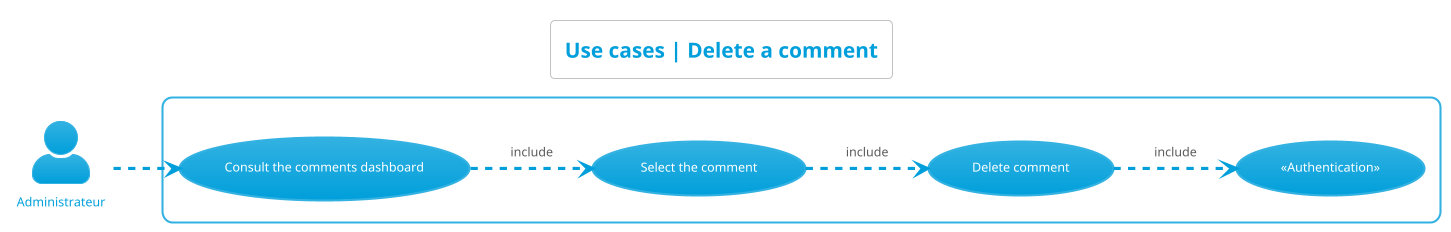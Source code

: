@startuml use_cases__delete_comment
left to right direction
skinparam actorStyle Awesome
!theme bluegray
skinparam backgroundcolor White

'Titre'
title Use cases | Delete a comment

'Acteur'
actor "Administrateur" as Administrateur

'Rectangle'
rectangle {
    'Authentification'
    "«Authentication»" as (Authentification)

    'Administrateur'
    "Consult the comments dashboard" as (ConsulterTDBCommentaires)
    "Select the comment" as (SelectionnerCommentaire)
    "Delete comment" as (SupprimerCommentaire)

    'Déroulement'
    :Administrateur: -.> (ConsulterTDBCommentaires)
    (ConsulterTDBCommentaires) -.> (SelectionnerCommentaire) : include
    (SelectionnerCommentaire) -.> (SupprimerCommentaire) : include
    (SupprimerCommentaire) -.> (Authentification) : include
}
@enduml